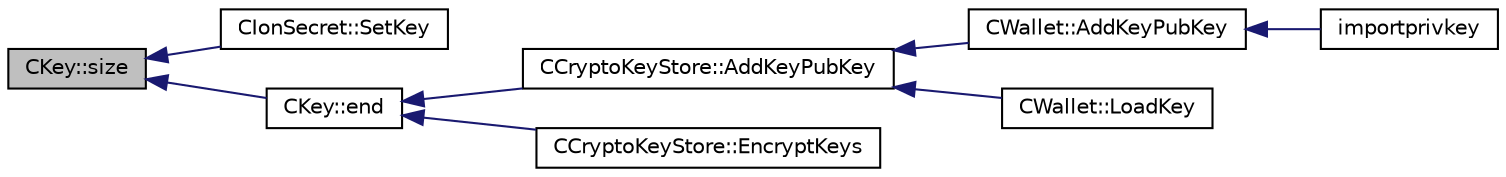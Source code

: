 digraph "CKey::size"
{
  edge [fontname="Helvetica",fontsize="10",labelfontname="Helvetica",labelfontsize="10"];
  node [fontname="Helvetica",fontsize="10",shape=record];
  rankdir="LR";
  Node369 [label="CKey::size",height=0.2,width=0.4,color="black", fillcolor="grey75", style="filled", fontcolor="black"];
  Node369 -> Node370 [dir="back",color="midnightblue",fontsize="10",style="solid",fontname="Helvetica"];
  Node370 [label="CIonSecret::SetKey",height=0.2,width=0.4,color="black", fillcolor="white", style="filled",URL="$class_c_ion_secret.html#af28cc32f79cc793418e810e8ae12e25e"];
  Node369 -> Node371 [dir="back",color="midnightblue",fontsize="10",style="solid",fontname="Helvetica"];
  Node371 [label="CKey::end",height=0.2,width=0.4,color="black", fillcolor="white", style="filled",URL="$class_c_key.html#a41c700c4a732672e4b7cc60d811dbf41"];
  Node371 -> Node372 [dir="back",color="midnightblue",fontsize="10",style="solid",fontname="Helvetica"];
  Node372 [label="CCryptoKeyStore::AddKeyPubKey",height=0.2,width=0.4,color="black", fillcolor="white", style="filled",URL="$class_c_crypto_key_store.html#a340109b8673267676a34664a76ed3274"];
  Node372 -> Node373 [dir="back",color="midnightblue",fontsize="10",style="solid",fontname="Helvetica"];
  Node373 [label="CWallet::AddKeyPubKey",height=0.2,width=0.4,color="black", fillcolor="white", style="filled",URL="$class_c_wallet.html#a3240da36cd717146296969227a3e0bd5"];
  Node373 -> Node374 [dir="back",color="midnightblue",fontsize="10",style="solid",fontname="Helvetica"];
  Node374 [label="importprivkey",height=0.2,width=0.4,color="black", fillcolor="white", style="filled",URL="$rpcdump_8cpp.html#a3a6fdb974fce01220a895393d444e981"];
  Node372 -> Node375 [dir="back",color="midnightblue",fontsize="10",style="solid",fontname="Helvetica"];
  Node375 [label="CWallet::LoadKey",height=0.2,width=0.4,color="black", fillcolor="white", style="filled",URL="$class_c_wallet.html#a439bab81d7989f91a4f0909960516eea"];
  Node371 -> Node376 [dir="back",color="midnightblue",fontsize="10",style="solid",fontname="Helvetica"];
  Node376 [label="CCryptoKeyStore::EncryptKeys",height=0.2,width=0.4,color="black", fillcolor="white", style="filled",URL="$class_c_crypto_key_store.html#a8c0f6b63fb04193df16243c4459b7c61"];
}
